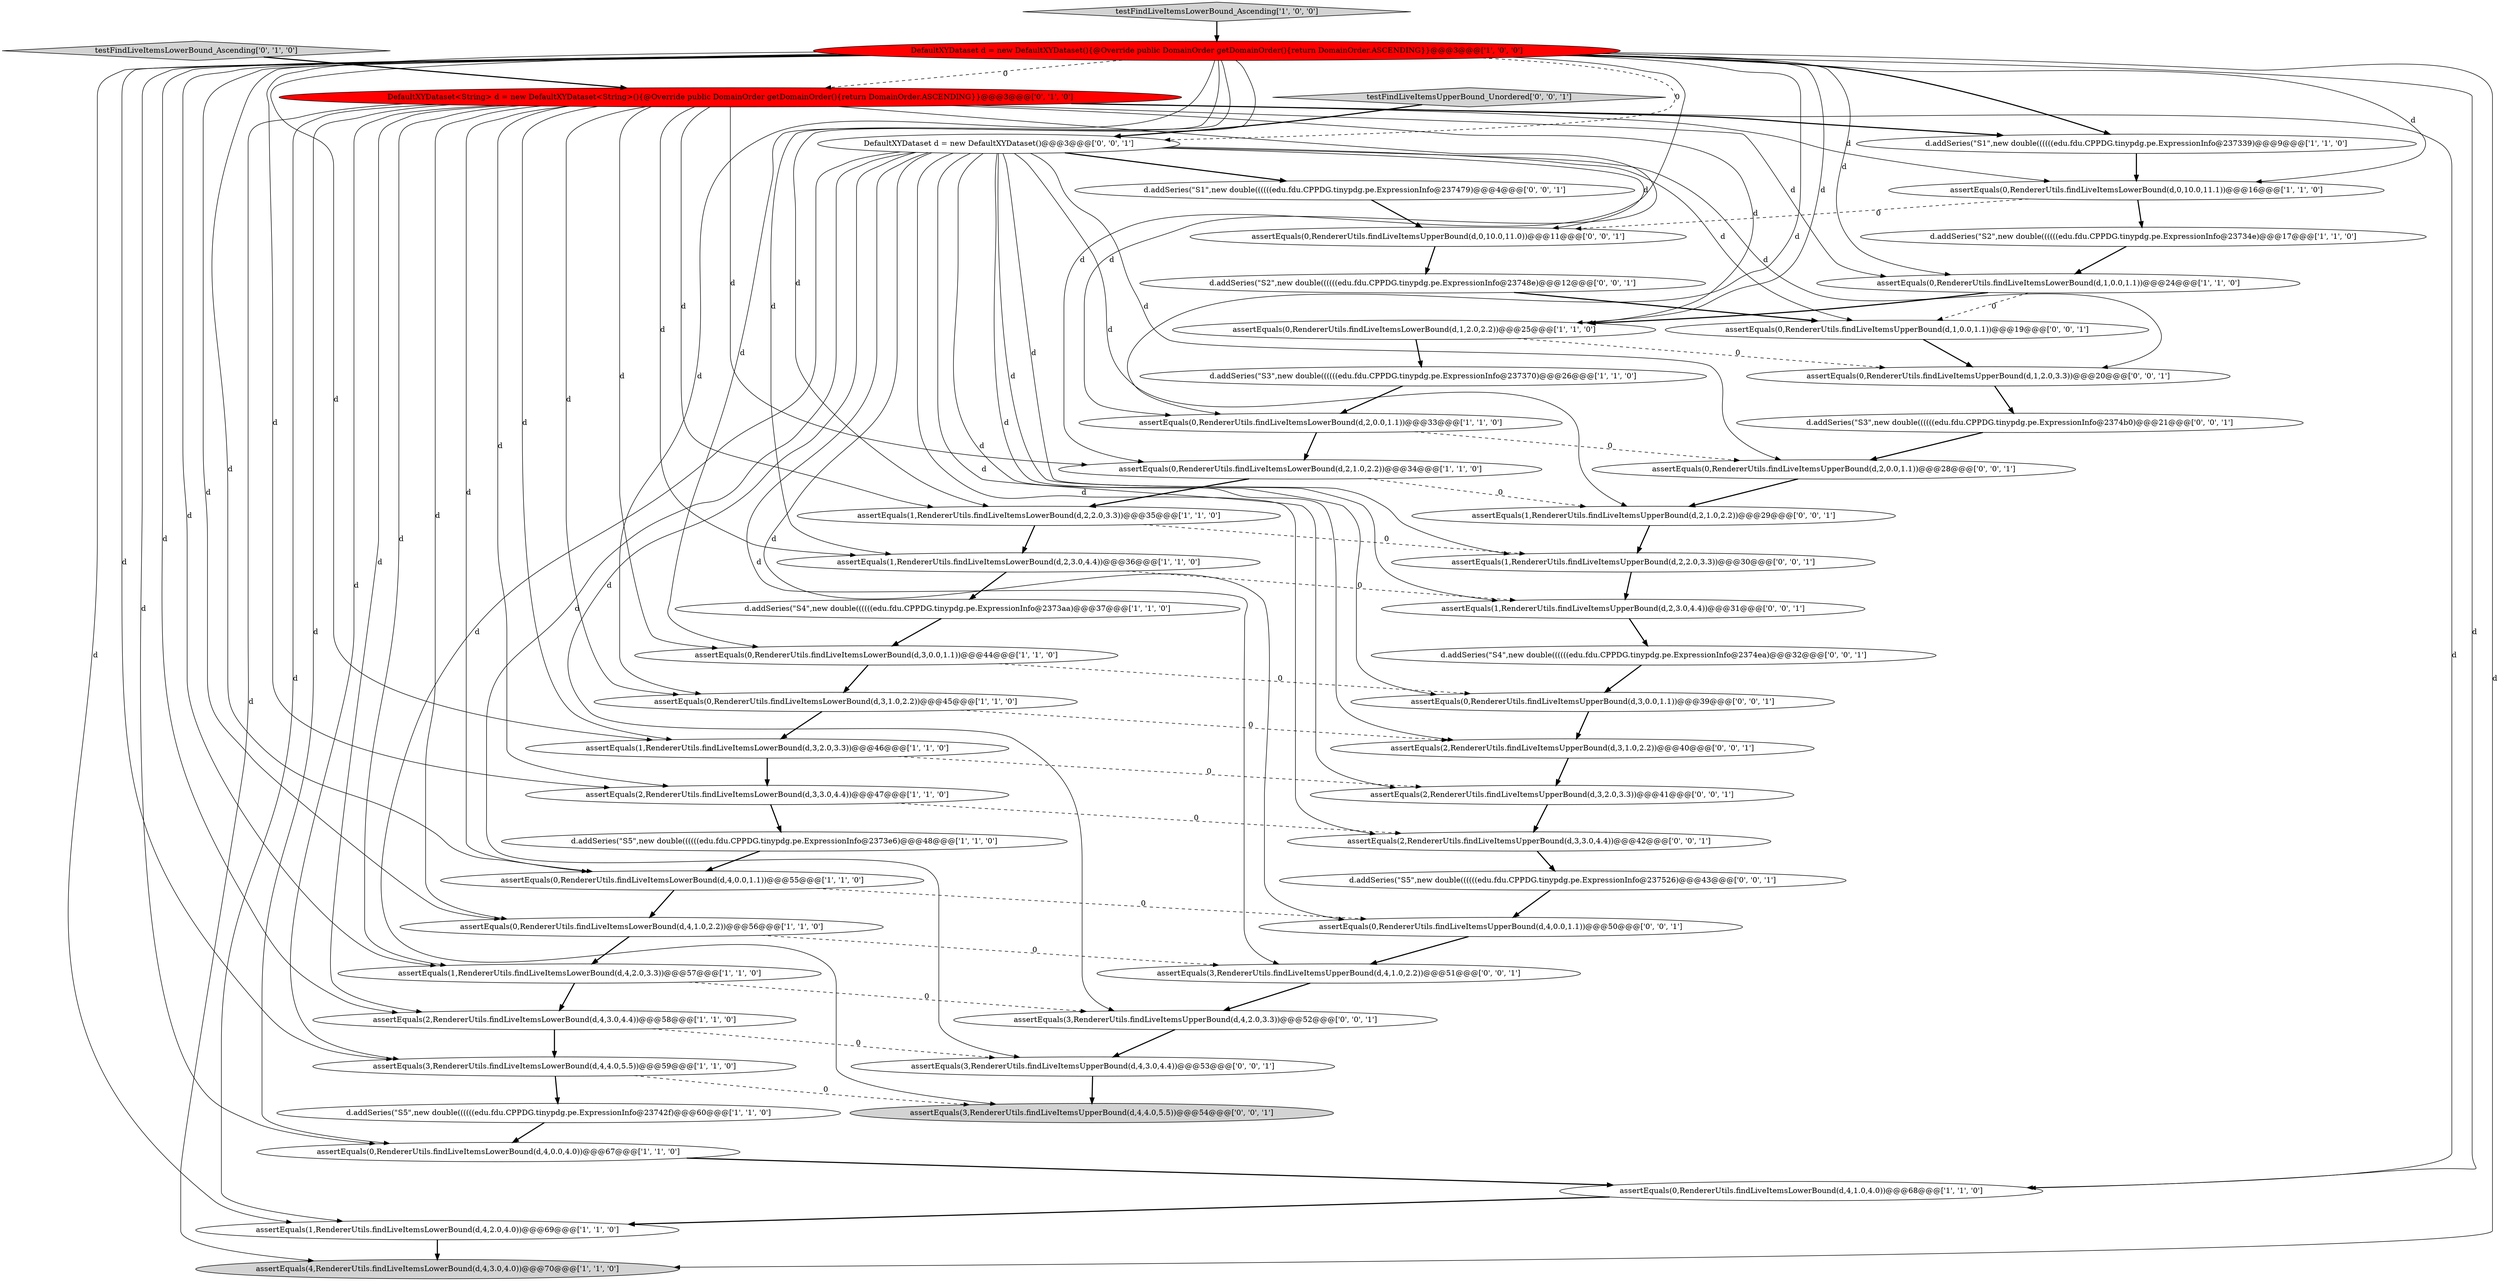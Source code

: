 digraph {
22 [style = filled, label = "assertEquals(0,RendererUtils.findLiveItemsLowerBound(d,3,0.0,1.1))@@@44@@@['1', '1', '0']", fillcolor = white, shape = ellipse image = "AAA0AAABBB1BBB"];
45 [style = filled, label = "assertEquals(2,RendererUtils.findLiveItemsUpperBound(d,3,1.0,2.2))@@@40@@@['0', '0', '1']", fillcolor = white, shape = ellipse image = "AAA0AAABBB3BBB"];
51 [style = filled, label = "d.addSeries(\"S1\",new double((((((edu.fdu.CPPDG.tinypdg.pe.ExpressionInfo@237479)@@@4@@@['0', '0', '1']", fillcolor = white, shape = ellipse image = "AAA0AAABBB3BBB"];
25 [style = filled, label = "d.addSeries(\"S4\",new double((((((edu.fdu.CPPDG.tinypdg.pe.ExpressionInfo@2373aa)@@@37@@@['1', '1', '0']", fillcolor = white, shape = ellipse image = "AAA0AAABBB1BBB"];
47 [style = filled, label = "d.addSeries(\"S2\",new double((((((edu.fdu.CPPDG.tinypdg.pe.ExpressionInfo@23748e)@@@12@@@['0', '0', '1']", fillcolor = white, shape = ellipse image = "AAA0AAABBB3BBB"];
4 [style = filled, label = "assertEquals(1,RendererUtils.findLiveItemsLowerBound(d,2,2.0,3.3))@@@35@@@['1', '1', '0']", fillcolor = white, shape = ellipse image = "AAA0AAABBB1BBB"];
42 [style = filled, label = "assertEquals(0,RendererUtils.findLiveItemsUpperBound(d,0,10.0,11.0))@@@11@@@['0', '0', '1']", fillcolor = white, shape = ellipse image = "AAA0AAABBB3BBB"];
52 [style = filled, label = "assertEquals(3,RendererUtils.findLiveItemsUpperBound(d,4,4.0,5.5))@@@54@@@['0', '0', '1']", fillcolor = lightgray, shape = ellipse image = "AAA0AAABBB3BBB"];
30 [style = filled, label = "d.addSeries(\"S5\",new double((((((edu.fdu.CPPDG.tinypdg.pe.ExpressionInfo@237526)@@@43@@@['0', '0', '1']", fillcolor = white, shape = ellipse image = "AAA0AAABBB3BBB"];
36 [style = filled, label = "assertEquals(0,RendererUtils.findLiveItemsUpperBound(d,1,0.0,1.1))@@@19@@@['0', '0', '1']", fillcolor = white, shape = ellipse image = "AAA0AAABBB3BBB"];
39 [style = filled, label = "assertEquals(3,RendererUtils.findLiveItemsUpperBound(d,4,1.0,2.2))@@@51@@@['0', '0', '1']", fillcolor = white, shape = ellipse image = "AAA0AAABBB3BBB"];
15 [style = filled, label = "assertEquals(4,RendererUtils.findLiveItemsLowerBound(d,4,3.0,4.0))@@@70@@@['1', '1', '0']", fillcolor = lightgray, shape = ellipse image = "AAA0AAABBB1BBB"];
26 [style = filled, label = "assertEquals(0,RendererUtils.findLiveItemsLowerBound(d,3,1.0,2.2))@@@45@@@['1', '1', '0']", fillcolor = white, shape = ellipse image = "AAA0AAABBB1BBB"];
14 [style = filled, label = "assertEquals(1,RendererUtils.findLiveItemsLowerBound(d,2,3.0,4.4))@@@36@@@['1', '1', '0']", fillcolor = white, shape = ellipse image = "AAA0AAABBB1BBB"];
21 [style = filled, label = "assertEquals(1,RendererUtils.findLiveItemsLowerBound(d,3,2.0,3.3))@@@46@@@['1', '1', '0']", fillcolor = white, shape = ellipse image = "AAA0AAABBB1BBB"];
49 [style = filled, label = "assertEquals(0,RendererUtils.findLiveItemsUpperBound(d,1,2.0,3.3))@@@20@@@['0', '0', '1']", fillcolor = white, shape = ellipse image = "AAA0AAABBB3BBB"];
23 [style = filled, label = "assertEquals(2,RendererUtils.findLiveItemsLowerBound(d,4,3.0,4.4))@@@58@@@['1', '1', '0']", fillcolor = white, shape = ellipse image = "AAA0AAABBB1BBB"];
10 [style = filled, label = "d.addSeries(\"S5\",new double((((((edu.fdu.CPPDG.tinypdg.pe.ExpressionInfo@2373e6)@@@48@@@['1', '1', '0']", fillcolor = white, shape = ellipse image = "AAA0AAABBB1BBB"];
6 [style = filled, label = "assertEquals(0,RendererUtils.findLiveItemsLowerBound(d,4,1.0,2.2))@@@56@@@['1', '1', '0']", fillcolor = white, shape = ellipse image = "AAA0AAABBB1BBB"];
29 [style = filled, label = "testFindLiveItemsLowerBound_Ascending['0', '1', '0']", fillcolor = lightgray, shape = diamond image = "AAA0AAABBB2BBB"];
27 [style = filled, label = "d.addSeries(\"S5\",new double((((((edu.fdu.CPPDG.tinypdg.pe.ExpressionInfo@23742f)@@@60@@@['1', '1', '0']", fillcolor = white, shape = ellipse image = "AAA0AAABBB1BBB"];
32 [style = filled, label = "assertEquals(0,RendererUtils.findLiveItemsUpperBound(d,2,0.0,1.1))@@@28@@@['0', '0', '1']", fillcolor = white, shape = ellipse image = "AAA0AAABBB3BBB"];
34 [style = filled, label = "d.addSeries(\"S4\",new double((((((edu.fdu.CPPDG.tinypdg.pe.ExpressionInfo@2374ea)@@@32@@@['0', '0', '1']", fillcolor = white, shape = ellipse image = "AAA0AAABBB3BBB"];
7 [style = filled, label = "d.addSeries(\"S3\",new double((((((edu.fdu.CPPDG.tinypdg.pe.ExpressionInfo@237370)@@@26@@@['1', '1', '0']", fillcolor = white, shape = ellipse image = "AAA0AAABBB1BBB"];
9 [style = filled, label = "assertEquals(0,RendererUtils.findLiveItemsLowerBound(d,4,0.0,1.1))@@@55@@@['1', '1', '0']", fillcolor = white, shape = ellipse image = "AAA0AAABBB1BBB"];
2 [style = filled, label = "assertEquals(2,RendererUtils.findLiveItemsLowerBound(d,3,3.0,4.4))@@@47@@@['1', '1', '0']", fillcolor = white, shape = ellipse image = "AAA0AAABBB1BBB"];
12 [style = filled, label = "d.addSeries(\"S2\",new double((((((edu.fdu.CPPDG.tinypdg.pe.ExpressionInfo@23734e)@@@17@@@['1', '1', '0']", fillcolor = white, shape = ellipse image = "AAA0AAABBB1BBB"];
0 [style = filled, label = "DefaultXYDataset d = new DefaultXYDataset(){@Override public DomainOrder getDomainOrder(){return DomainOrder.ASCENDING}}@@@3@@@['1', '0', '0']", fillcolor = red, shape = ellipse image = "AAA1AAABBB1BBB"];
3 [style = filled, label = "assertEquals(0,RendererUtils.findLiveItemsLowerBound(d,2,1.0,2.2))@@@34@@@['1', '1', '0']", fillcolor = white, shape = ellipse image = "AAA0AAABBB1BBB"];
20 [style = filled, label = "assertEquals(0,RendererUtils.findLiveItemsLowerBound(d,1,0.0,1.1))@@@24@@@['1', '1', '0']", fillcolor = white, shape = ellipse image = "AAA0AAABBB1BBB"];
38 [style = filled, label = "assertEquals(1,RendererUtils.findLiveItemsUpperBound(d,2,2.0,3.3))@@@30@@@['0', '0', '1']", fillcolor = white, shape = ellipse image = "AAA0AAABBB3BBB"];
40 [style = filled, label = "assertEquals(3,RendererUtils.findLiveItemsUpperBound(d,4,3.0,4.4))@@@53@@@['0', '0', '1']", fillcolor = white, shape = ellipse image = "AAA0AAABBB3BBB"];
24 [style = filled, label = "assertEquals(0,RendererUtils.findLiveItemsLowerBound(d,2,0.0,1.1))@@@33@@@['1', '1', '0']", fillcolor = white, shape = ellipse image = "AAA0AAABBB1BBB"];
31 [style = filled, label = "assertEquals(0,RendererUtils.findLiveItemsUpperBound(d,3,0.0,1.1))@@@39@@@['0', '0', '1']", fillcolor = white, shape = ellipse image = "AAA0AAABBB3BBB"];
17 [style = filled, label = "assertEquals(1,RendererUtils.findLiveItemsLowerBound(d,4,2.0,3.3))@@@57@@@['1', '1', '0']", fillcolor = white, shape = ellipse image = "AAA0AAABBB1BBB"];
1 [style = filled, label = "assertEquals(0,RendererUtils.findLiveItemsLowerBound(d,4,0.0,4.0))@@@67@@@['1', '1', '0']", fillcolor = white, shape = ellipse image = "AAA0AAABBB1BBB"];
18 [style = filled, label = "d.addSeries(\"S1\",new double((((((edu.fdu.CPPDG.tinypdg.pe.ExpressionInfo@237339)@@@9@@@['1', '1', '0']", fillcolor = white, shape = ellipse image = "AAA0AAABBB1BBB"];
50 [style = filled, label = "assertEquals(2,RendererUtils.findLiveItemsUpperBound(d,3,2.0,3.3))@@@41@@@['0', '0', '1']", fillcolor = white, shape = ellipse image = "AAA0AAABBB3BBB"];
46 [style = filled, label = "assertEquals(0,RendererUtils.findLiveItemsUpperBound(d,4,0.0,1.1))@@@50@@@['0', '0', '1']", fillcolor = white, shape = ellipse image = "AAA0AAABBB3BBB"];
48 [style = filled, label = "DefaultXYDataset d = new DefaultXYDataset()@@@3@@@['0', '0', '1']", fillcolor = white, shape = ellipse image = "AAA0AAABBB3BBB"];
19 [style = filled, label = "assertEquals(3,RendererUtils.findLiveItemsLowerBound(d,4,4.0,5.5))@@@59@@@['1', '1', '0']", fillcolor = white, shape = ellipse image = "AAA0AAABBB1BBB"];
37 [style = filled, label = "d.addSeries(\"S3\",new double((((((edu.fdu.CPPDG.tinypdg.pe.ExpressionInfo@2374b0)@@@21@@@['0', '0', '1']", fillcolor = white, shape = ellipse image = "AAA0AAABBB3BBB"];
43 [style = filled, label = "assertEquals(3,RendererUtils.findLiveItemsUpperBound(d,4,2.0,3.3))@@@52@@@['0', '0', '1']", fillcolor = white, shape = ellipse image = "AAA0AAABBB3BBB"];
16 [style = filled, label = "assertEquals(0,RendererUtils.findLiveItemsLowerBound(d,1,2.0,2.2))@@@25@@@['1', '1', '0']", fillcolor = white, shape = ellipse image = "AAA0AAABBB1BBB"];
8 [style = filled, label = "assertEquals(0,RendererUtils.findLiveItemsLowerBound(d,4,1.0,4.0))@@@68@@@['1', '1', '0']", fillcolor = white, shape = ellipse image = "AAA0AAABBB1BBB"];
28 [style = filled, label = "DefaultXYDataset<String> d = new DefaultXYDataset<String>(){@Override public DomainOrder getDomainOrder(){return DomainOrder.ASCENDING}}@@@3@@@['0', '1', '0']", fillcolor = red, shape = ellipse image = "AAA1AAABBB2BBB"];
35 [style = filled, label = "assertEquals(1,RendererUtils.findLiveItemsUpperBound(d,2,1.0,2.2))@@@29@@@['0', '0', '1']", fillcolor = white, shape = ellipse image = "AAA0AAABBB3BBB"];
44 [style = filled, label = "testFindLiveItemsUpperBound_Unordered['0', '0', '1']", fillcolor = lightgray, shape = diamond image = "AAA0AAABBB3BBB"];
13 [style = filled, label = "assertEquals(1,RendererUtils.findLiveItemsLowerBound(d,4,2.0,4.0))@@@69@@@['1', '1', '0']", fillcolor = white, shape = ellipse image = "AAA0AAABBB1BBB"];
5 [style = filled, label = "testFindLiveItemsLowerBound_Ascending['1', '0', '0']", fillcolor = lightgray, shape = diamond image = "AAA0AAABBB1BBB"];
33 [style = filled, label = "assertEquals(1,RendererUtils.findLiveItemsUpperBound(d,2,3.0,4.4))@@@31@@@['0', '0', '1']", fillcolor = white, shape = ellipse image = "AAA0AAABBB3BBB"];
41 [style = filled, label = "assertEquals(2,RendererUtils.findLiveItemsUpperBound(d,3,3.0,4.4))@@@42@@@['0', '0', '1']", fillcolor = white, shape = ellipse image = "AAA0AAABBB3BBB"];
11 [style = filled, label = "assertEquals(0,RendererUtils.findLiveItemsLowerBound(d,0,10.0,11.1))@@@16@@@['1', '1', '0']", fillcolor = white, shape = ellipse image = "AAA0AAABBB1BBB"];
21->50 [style = dashed, label="0"];
32->35 [style = bold, label=""];
48->41 [style = solid, label="d"];
14->25 [style = bold, label=""];
28->19 [style = solid, label="d"];
25->22 [style = bold, label=""];
16->7 [style = bold, label=""];
28->1 [style = solid, label="d"];
3->4 [style = bold, label=""];
9->6 [style = bold, label=""];
21->2 [style = bold, label=""];
43->40 [style = bold, label=""];
48->51 [style = bold, label=""];
0->19 [style = solid, label="d"];
20->16 [style = bold, label=""];
5->0 [style = bold, label=""];
28->24 [style = solid, label="d"];
0->6 [style = solid, label="d"];
30->46 [style = bold, label=""];
48->36 [style = solid, label="d"];
28->3 [style = solid, label="d"];
37->32 [style = bold, label=""];
28->16 [style = solid, label="d"];
2->41 [style = dashed, label="0"];
35->38 [style = bold, label=""];
28->23 [style = solid, label="d"];
9->46 [style = dashed, label="0"];
0->11 [style = solid, label="d"];
48->52 [style = solid, label="d"];
28->18 [style = bold, label=""];
26->45 [style = dashed, label="0"];
17->43 [style = dashed, label="0"];
48->39 [style = solid, label="d"];
40->52 [style = bold, label=""];
48->35 [style = solid, label="d"];
18->11 [style = bold, label=""];
19->52 [style = dashed, label="0"];
34->31 [style = bold, label=""];
11->12 [style = bold, label=""];
46->39 [style = bold, label=""];
28->11 [style = solid, label="d"];
0->28 [style = dashed, label="0"];
28->9 [style = solid, label="d"];
14->33 [style = dashed, label="0"];
0->2 [style = solid, label="d"];
24->32 [style = dashed, label="0"];
28->4 [style = solid, label="d"];
7->24 [style = bold, label=""];
41->30 [style = bold, label=""];
48->31 [style = solid, label="d"];
36->49 [style = bold, label=""];
0->21 [style = solid, label="d"];
28->17 [style = solid, label="d"];
11->42 [style = dashed, label="0"];
13->15 [style = bold, label=""];
51->42 [style = bold, label=""];
38->33 [style = bold, label=""];
50->41 [style = bold, label=""];
24->3 [style = bold, label=""];
47->36 [style = bold, label=""];
0->9 [style = solid, label="d"];
28->2 [style = solid, label="d"];
48->49 [style = solid, label="d"];
22->31 [style = dashed, label="0"];
6->17 [style = bold, label=""];
22->26 [style = bold, label=""];
28->21 [style = solid, label="d"];
28->15 [style = solid, label="d"];
48->50 [style = solid, label="d"];
4->14 [style = bold, label=""];
49->37 [style = bold, label=""];
0->15 [style = solid, label="d"];
1->8 [style = bold, label=""];
3->35 [style = dashed, label="0"];
4->38 [style = dashed, label="0"];
23->40 [style = dashed, label="0"];
0->26 [style = solid, label="d"];
0->22 [style = solid, label="d"];
12->20 [style = bold, label=""];
42->47 [style = bold, label=""];
0->3 [style = solid, label="d"];
28->26 [style = solid, label="d"];
2->10 [style = bold, label=""];
17->23 [style = bold, label=""];
48->42 [style = solid, label="d"];
26->21 [style = bold, label=""];
28->20 [style = solid, label="d"];
48->32 [style = solid, label="d"];
0->8 [style = solid, label="d"];
23->19 [style = bold, label=""];
28->13 [style = solid, label="d"];
0->18 [style = bold, label=""];
10->9 [style = bold, label=""];
0->1 [style = solid, label="d"];
8->13 [style = bold, label=""];
0->20 [style = solid, label="d"];
28->6 [style = solid, label="d"];
0->14 [style = solid, label="d"];
27->1 [style = bold, label=""];
48->46 [style = solid, label="d"];
28->8 [style = solid, label="d"];
0->24 [style = solid, label="d"];
39->43 [style = bold, label=""];
0->13 [style = solid, label="d"];
48->43 [style = solid, label="d"];
48->33 [style = solid, label="d"];
0->4 [style = solid, label="d"];
29->28 [style = bold, label=""];
0->48 [style = dashed, label="0"];
0->17 [style = solid, label="d"];
0->23 [style = solid, label="d"];
20->36 [style = dashed, label="0"];
45->50 [style = bold, label=""];
44->48 [style = bold, label=""];
28->22 [style = solid, label="d"];
19->27 [style = bold, label=""];
48->38 [style = solid, label="d"];
48->40 [style = solid, label="d"];
16->49 [style = dashed, label="0"];
0->16 [style = solid, label="d"];
33->34 [style = bold, label=""];
31->45 [style = bold, label=""];
28->14 [style = solid, label="d"];
6->39 [style = dashed, label="0"];
48->45 [style = solid, label="d"];
}
